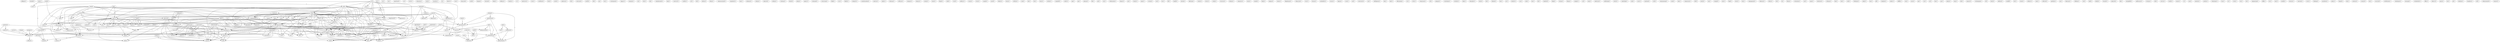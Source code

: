 digraph G {
  pfleeger [ label="pfleeger(1)" ];
  brickell [ label="brickell(1)" ];
  redoc [ label="redoc(1)" ];
  faq [ label="faq(6)" ];
  news [ label="news(4)" ];
  part [ label="part(11)" ];
  xx [ label="xx(1)" ];
  crypt [ label="crypt(5)" ];
  tenth [ label="tenth(1)" ];
  dav [ label="dav(1)" ];
  bri [ label="bri(1)" ];
  sha [ label="sha(1)" ];
  paperback [ label="paperback(1)" ];
  standard [ label="standard(6)" ];
  number [ label="number(5)" ];
  dependence [ label="dependence(1)" ];
  plaintext [ label="plaintext(1)" ];
  watch [ label="watch(1)" ];
  key [ label="key(5)" ];
  sufficiency [ label="sufficiency(1)" ];
  examination [ label="examination(1)" ];
  generator [ label="generator(2)" ];
  cryptography [ label="cryptography(15)" ];
  theory [ label="theory(11)" ];
  volume [ label="volume(3)" ];
  ufc [ label="ufc(1)" ];
  cbw [ label="cbw(1)" ];
  institute [ label="institute(2)" ];
  analysis [ label="analysis(3)" ];
  des [ label="des(2)" ];
  history [ label="history(4)" ];
  au [ label="au(1)" ];
  yovtis [ label="yovtis(1)" ];
  relaxation [ label="relaxation(1)" ];
  study [ label="study(1)" ];
  claredon [ label="claredon(1)" ];
  dc [ label="dc(1)" ];
  liberty [ label="liberty(1)" ];
  rose [ label="rose(1)" ];
  kozaczuk [ label="kozaczuk(1)" ];
  yardl [ label="yardl(1)" ];
  bergen [ label="bergen(1)" ];
  tutorial [ label="tutorial(2)" ];
  comp [ label="comp(8)" ];
  unix [ label="unix(2)" ];
  talk [ label="talk(1)" ];
  eff [ label="eff(4)" ];
  privacy [ label="privacy(9)" ];
  security [ label="security(20)" ];
  compression [ label="compression(2)" ];
  society [ label="society(2)" ];
  org [ label="org(2)" ];
  rsa [ label="rsa(2)" ];
  discussion [ label="discussion(6)" ];
  com [ label="com(5)" ];
  beker [ label="beker(1)" ];
  defense [ label="defense(1)" ];
  hinsley [ label="hinsley(1)" ];
  conference [ label="conference(4)" ];
  field [ label="field(2)" ];
  cryptology [ label="cryptology(12)" ];
  journal [ label="journal(11)" ];
  crypto [ label="crypto(4)" ];
  xv [ label="xv(1)" ];
  math [ label="math(4)" ];
  edu [ label="edu(6)" ];
  ncsu [ label="ncsu(1)" ];
  hardcover [ label="hardcover(1)" ];
  rotor [ label="rotor(1)" ];
  certificate [ label="certificate(1)" ];
  department [ label="department(3)" ];
  ask [ label="ask(1)" ];
  kruh [ label="kruh(2)" ];
  north [ label="north(1)" ];
  anderson [ label="anderson(1)" ];
  bih [ label="bih(1)" ];
  austcrypt [ label="austcrypt(1)" ];
  purtill [ label="purtill(1)" ];
  left [ label="left(1)" ];
  pa [ label="pa(1)" ];
  boy [ label="boy(1)" ];
  cryptogram [ label="cryptogram(2)" ];
  meyer [ label="meyer(3)" ];
  computer [ label="computer(13)" ];
  dimension [ label="dimension(1)" ];
  encryption [ label="encryption(13)" ];
  gurus [ label="gurus(1)" ];
  loki [ label="loki(1)" ];
  cryptanalysis [ label="cryptanalysis(6)" ];
  cryptanalysis [ label="cryptanalysis(1)" ];
  secrecy [ label="secrecy(2)" ];
  authentication [ label="authentication(4)" ];
  wppass [ label="wppass(1)" ];
  program [ label="program(1)" ];
  sin [ label="sin(1)" ];
  hellman [ label="hellman(2)" ];
  introduction [ label="introduction(3)" ];
  mail [ label="mail(5)" ];
  zip [ label="zip(1)" ];
  pc [ label="pc(1)" ];
  uwasa [ label="uwasa(1)" ];
  garbo [ label="garbo(1)" ];
  util [ label="util(1)" ];
  luby [ label="luby(1)" ];
  lak [ label="lak(1)" ];
  cryptologia [ label="cryptologia(9)" ];
  vol [ label="vol(9)" ];
  design [ label="design(3)" ];
  substitution [ label="substitution(3)" ];
  permutation [ label="permutation(2)" ];
  cl [ label="cl(3)" ];
  msu [ label="msu(1)" ];
  ftp [ label="ftp(2)" ];
  newdes [ label="newdes(1)" ];
  ac [ label="ac(2)" ];
  tar [ label="tar(3)" ];
  pub [ label="pub(9)" ];
  book [ label="book(3)" ];
  cam [ label="cam(2)" ];
  uk [ label="uk(1)" ];
  lpf [ label="lpf(1)" ];
  rfc [ label="rfc(1)" ];
  usenet [ label="usenet(2)" ];
  merit [ label="merit(1)" ];
  hamradio [ label="hamradio(1)" ];
  packet [ label="packet(1)" ];
  encipherment [ label="encipherment(1)" ];
  algorithm [ label="algorithm(5)" ];
  error [ label="error(1)" ];
  figure [ label="figure(2)" ];
  kam [ label="kam(2)" ];
  construct [ label="construct(1)" ];
  yardley [ label="yardley(1)" ];
  oz [ label="oz(1)" ];
  bin [ label="bin(1)" ];
  bsd [ label="bsd(1)" ];
  funet [ label="funet(1)" ];
  ox [ label="ox(1)" ];
  psy [ label="psy(1)" ];
  rtfm [ label="rtfm(1)" ];
  mit [ label="mit(2)" ];
  art [ label="art(1)" ];
  bet [ label="bet(1)" ];
  rainbow [ label="rainbow(1)" ];
  rest [ label="rest(1)" ];
  read [ label="read(2)" ];
  series [ label="series(1)" ];
  inform [ label="inform(2)" ];
  obtain [ label="obtain(1)" ];
  communication [ label="communication(3)" ];
  complexity [ label="complexity(1)" ];
  hum [ label="hum(1)" ];
  mckenzie [ label="mckenzie(1)" ];
  saloma [ label="saloma(1)" ];
  piepryzk [ label="piepryzk(1)" ];
  indiana [ label="indiana(1)" ];
  tuchman [ label="tuchman(1)" ];
  feistel [ label="feistel(2)" ];
  springer [ label="springer(4)" ];
  phone [ label="phone(1)" ];
  agency [ label="agency(1)" ];
  command [ label="command(1)" ];
  processing [ label="processing(1)" ];
  ftpbk [ label="ftpbk(1)" ];
  ross [ label="ross(1)" ];
  information [ label="information(8)" ];
  ed [ label="ed(2)" ];
  khafre [ label="khafre(1)" ];
  integrity [ label="integrity(1)" ];
  psuedorandom [ label="psuedorandom(2)" ];
  america [ label="america(1)" ];
  cipher [ label="cipher(1)" ];
  sherman [ label="sherman(1)" ];
  software [ label="software(1)" ];
  company [ label="company(1)" ];
  research [ label="research(2)" ];
  see [ label="see(1)" ];
  shimizu [ label="shimizu(1)" ];
  want [ label="want(1)" ];
  reader [ label="reader(1)" ];
  primer [ label="primer(1)" ];
  orange [ label="orange(1)" ];
  haute [ label="haute(1)" ];
  ftpmd [ label="ftpmd(1)" ];
  cited [ label="cited(1)" ];
  word [ label="word(1)" ];
  address [ label="address(1)" ];
  ftprf [ label="ftprf(2)" ];
  ucsd [ label="ucsd(1)" ];
  wayne [ label="wayne(1)" ];
  rivest [ label="rivest(1)" ];
  sample [ label="sample(1)" ];
  proof [ label="proof(1)" ];
  comment [ label="comment(2)" ];
  source [ label="source(1)" ];
  hebern [ label="hebern(1)" ];
  dea [ label="dea(2)" ];
  house [ label="house(1)" ];
  odlyzko [ label="odlyzko(1)" ];
  road [ label="road(1)" ];
  abu [ label="abu(1)" ];
  association [ label="association(2)" ];
  puzzle [ label="puzzle(2)" ];
  frie [ label="frie(1)" ];
  boyar [ label="boyar(1)" ];
  bro [ label="bro(2)" ];
  october [ label="october(1)" ];
  campbell [ label="campbell(1)" ];
  snefru [ label="snefru(1)" ];
  age [ label="age(1)" ];
  gm [ label="gm(1)" ];
  german [ label="german(1)" ];
  file [ label="file(1)" ];
  pat [ label="pat(1)" ];
  eurocrypt [ label="eurocrypt(1)" ];
  xxx [ label="xxx(1)" ];
  lichtenstein [ label="lichtenstein(1)" ];
  shamir [ label="shamir(2)" ];
  jan [ label="jan(1)" ];
  hunter [ label="hunter(1)" ];
  park [ label="park(5)" ];
  solution [ label="solution(2)" ];
  note [ label="note(1)" ];
  piper [ label="piper(1)" ];
  survey [ label="survey(3)" ];
  system [ label="system(2)" ];
  yao [ label="yao(2)" ];
  kru [ label="kru(1)" ];
  hill [ label="hill(1)" ];
  bamfd [ label="bamfd(1)" ];
  davida [ label="davida(1)" ];
  inferring [ label="inferring(1)" ];
  wesley [ label="wesley(2)" ];
  dover [ label="dover(2)" ];
  block [ label="block(2)" ];
  sorkin [ label="sorkin(1)" ];
  structure [ label="structure(1)" ];
  hulman [ label="hulman(1)" ];
  commerce [ label="commerce(1)" ];
  war [ label="war(2)" ];
  xerox [ label="xerox(1)" ];
  meade [ label="meade(1)" ];
  ftpob [ label="ftpob(1)" ];
  index [ label="index(2)" ];
  pgp [ label="pgp(1)" ];
  enigma [ label="enigma(3)" ];
  wiener [ label="wiener(1)" ];
  feigenbaum [ label="feigenbaum(1)" ];
  computing [ label="computing(3)" ];
  transition [ label="transition(1)" ];
  chinacrypt [ label="chinacrypt(1)" ];
  story [ label="story(1)" ];
  bureau [ label="bureau(1)" ];
  probability [ label="probability(1)" ];
  course [ label="course(1)" ];
  laguna [ label="laguna(1)" ];
  issue [ label="issue(1)" ];
  md [ label="md(1)" ];
  university [ label="university(4)" ];
  verlag [ label="verlag(4)" ];
  cae [ label="cae(1)" ];
  intelligence [ label="intelligence(1)" ];
  kah [ label="kah(3)" ];
  list [ label="list(1)" ];
  reference [ label="reference(3)" ];
  den [ label="den(1)" ];
  kent [ label="kent(1)" ];
  eurocrypt [ label="eurocrypt(2)" ];
  ripem [ label="ripem(1)" ];
  alternating [ label="alternating(1)" ];
  arithmetic [ label="arithmetic(1)" ];
  megabit [ label="megabit(1)" ];
  supports [ label="supports(1)" ];
  sor [ label="sor(1)" ];
  silvio [ label="silvio(1)" ];
  symposium [ label="symposium(1)" ];
  std [ label="std(1)" ];
  penguin [ label="penguin(1)" ];
  cryptologic [ label="cryptologic(1)" ];
  includes [ label="includes(1)" ];
  world [ label="world(2)" ];
  kahn [ label="kahn(1)" ];
  alt [ label="alt(5)" ];
  december [ label="december(1)" ];
  wiley [ label="wiley(4)" ];
  hel [ label="hel(1)" ];
  holland [ label="holland(1)" ];
  linn [ label="linn(1)" ];
  pri [ label="pri(1)" ];
  herbert [ label="herbert(1)" ];
  usa [ label="usa(1)" ];
  publisher [ label="publisher(2)" ];
  john [ label="john(1)" ];
  koz [ label="koz(1)" ];
  kul [ label="kul(1)" ];
  bamford [ label="bamford(1)" ];
  ftppk [ label="ftppk(1)" ];
  stream [ label="stream(1)" ];
  biham [ label="biham(1)" ];
  spinger [ label="spinger(1)" ];
  sal [ label="sal(1)" ];
  prep [ label="prep(1)" ];
  obsoletes [ label="obsoletes(2)" ];
  generate [ label="generate(1)" ];
  group [ label="group(3)" ];
  operation [ label="operation(2)" ];
  patterson [ label="patterson(1)" ];
  publishing [ label="publishing(2)" ];
  artech [ label="artech(1)" ];
  cambridge [ label="cambridge(1)" ];
  yale [ label="yale(1)" ];
  massey [ label="massey(3)" ];
  proposal [ label="proposal(1)" ];
  assoc [ label="assoc(1)" ];
  machine [ label="machine(4)" ];
  york [ label="york(1)" ];
  programming [ label="programming(1)" ];
  send [ label="send(1)" ];
  press [ label="press(10)" ];
  alan [ label="alan(1)" ];
  comparison [ label="comparison(1)" ];
  bell [ label="bell(2)" ];
  portal [ label="portal(1)" ];
  cup [ label="cup(1)" ];
  rueppel [ label="rueppel(1)" ];
  edition [ label="edition(2)" ];
  play [ label="play(1)" ];
  ftppf [ label="ftppf(1)" ];
  davio [ label="davio(1)" ];
  ben [ label="ben(1)" ];
  management [ label="management(1)" ];
  balenson [ label="balenson(1)" ];
  ellison [ label="ellison(1)" ];
  lub [ label="lub(1)" ];
  bi [ label="bi(1)" ];
  ftpwp [ label="ftpwp(1)" ];
  box [ label="box(2)" ];
  evaluation [ label="evaluation(1)" ];
  carl [ label="carl(1)" ];
  name [ label="name(1)" ];
  hardware [ label="hardware(1)" ];
  soloman [ label="soloman(1)" ];
  feal [ label="feal(1)" ];
  text [ label="text(1)" ];
  code [ label="code(1)" ];
  friedman [ label="friedman(2)" ];
  poker [ label="poker(1)" ];
  knu [ label="knu(1)" ];
  pfl [ label="pfl(1)" ];
  chamber [ label="chamber(1)" ];
  sinkov [ label="sinkov(1)" ];
  mifflin [ label="mifflin(1)" ];
  one [ label="one(1)" ];
  price [ label="price(1)" ];
  gai [ label="gai(1)" ];
  rue [ label="rue(1)" ];
  jul [ label="jul(1)" ];
  cipher [ label="cipher(1)" ];
  lem [ label="lem(1)" ];
  gar [ label="gar(1)" ];
  palace [ label="palace(1)" ];
  time [ label="time(1)" ];
  kob [ label="kob(1)" ];
  january [ label="january(2)" ];
  wiretapping [ label="wiretapping(1)" ];
  ell [ label="ell(1)" ];
  david [ label="david(1)" ];
  addison [ label="addison(2)" ];
  rackoff [ label="rackoff(1)" ];
  fort [ label="fort(1)" ];
  street [ label="street(1)" ];
  military [ label="military(1)" ];
  american [ label="american(2)" ];
  siam [ label="siam(1)" ];
  editorial [ label="editorial(1)" ];
  goethals [ label="goethals(1)" ];
  ma [ label="ma(1)" ];
  kinnucan [ label="kinnucan(1)" ];
  cryptologia [ label="cryptologia(1)" ];
  dedham [ label="dedham(1)" ];
  wel [ label="wel(2)" ];
  shafi [ label="shafi(1)" ];
  kaliski [ label="kaliski(1)" ];
  burnett [ label="burnett(1)" ];
  pieprzyk [ label="pieprzyk(1)" ];
  ifip [ label="ifip(1)" ];
  ieee [ label="ieee(10)" ];
  springfield [ label="springfield(1)" ];
  goldwasser [ label="goldwasser(1)" ];
  rowman [ label="rowman(1)" ];
  hall [ label="hall(1)" ];
  service [ label="service(1)" ];
  lucifer [ label="lucifer(2)" ];
  moore [ label="moore(1)" ];
  st [ label="st(1)" ];
  acm [ label="acm(2)" ];
  mention [ label="mention(1)" ];
  gordon [ label="gordon(1)" ];
  technology [ label="technology(1)" ];
  lynn [ label="lynn(1)" ];
  ny [ label="ny(1)" ];
  write [ label="write(1)" ];
  bra [ label="bra(1)" ];
  shi [ label="shi(1)" ];
  engineering [ label="engineering(1)" ];
  diffie [ label="diffie(1)" ];
  eve [ label="eve(1)" ];
  mey [ label="mey(2)" ];
  merkle [ label="merkle(1)" ];
  dawson [ label="dawson(1)" ];
  vanstone [ label="vanstone(1)" ];
  cover [ label="cover(1)" ];
  thinking [ label="thinking(1)" ];
  gustafson [ label="gustafson(1)" ];
  galois [ label="galois(1)" ];
  lempel [ label="lempel(1)" ];
  kon [ label="kon(1)" ];
  prentice [ label="prentice(1)" ];
  science [ label="science(3)" ];
  ber [ label="ber(1)" ];
  auscrypt [ label="auscrypt(2)" ];
  certification [ label="certification(1)" ];
  weinberger [ label="weinberger(1)" ];
  message [ label="message(1)" ];
  wordperfect [ label="wordperfect(1)" ];
  office [ label="office(1)" ];
  seberry [ label="seberry(2)" ];
  garon [ label="garon(1)" ];
  hut [ label="hut(1)" ];
  gil [ label="gil(1)" ];
  konheim [ label="konheim(1)" ];
  houghton [ label="houghton(1)" ];
  call [ label="call(1)" ];
  enhancement [ label="enhancement(4)" ];
  mcgraw [ label="mcgraw(1)" ];
  faq -> news [ label="1" ];
  faq -> part [ label="5" ];
  faq -> xx [ label="2" ];
  faq -> crypt [ label="1" ];
  faq -> tenth [ label="3" ];
  standard -> number [ label="1" ];
  standard -> dependence [ label="1" ];
  standard -> plaintext [ label="1" ];
  standard -> watch [ label="1" ];
  standard -> key [ label="1" ];
  standard -> sufficiency [ label="1" ];
  standard -> examination [ label="1" ];
  number -> generator [ label="1" ];
  number -> cryptography [ label="1" ];
  number -> theory [ label="1" ];
  volume -> ufc [ label="1" ];
  volume -> crypt [ label="1" ];
  volume -> cbw [ label="1" ];
  institute -> analysis [ label="1" ];
  institute -> des [ label="1" ];
  institute -> history [ label="1" ];
  analysis -> history [ label="1" ];
  comp -> ufc [ label="1" ];
  comp -> news [ label="1" ];
  comp -> unix [ label="2" ];
  comp -> talk [ label="1" ];
  comp -> eff [ label="2" ];
  comp -> privacy [ label="1" ];
  comp -> security [ label="1" ];
  comp -> crypt [ label="1" ];
  comp -> cbw [ label="1" ];
  comp -> compression [ label="1" ];
  comp -> society [ label="1" ];
  comp -> org [ label="2" ];
  rsa -> discussion [ label="1" ];
  rsa -> com [ label="1" ];
  conference -> field [ label="1" ];
  conference -> cryptology [ label="1" ];
  conference -> journal [ label="1" ];
  conference -> crypto [ label="1" ];
  math -> edu [ label="1" ];
  math -> ncsu [ label="1" ];
  math -> discussion [ label="2" ];
  department -> ask [ label="1" ];
  news -> part [ label="1" ];
  news -> xx [ label="1" ];
  news -> talk [ label="1" ];
  news -> cryptography [ label="1" ];
  news -> eff [ label="1" ];
  news -> crypt [ label="1" ];
  news -> org [ label="1" ];
  meyer -> dependence [ label="1" ];
  meyer -> plaintext [ label="1" ];
  meyer -> computer [ label="1" ];
  meyer -> dimension [ label="1" ];
  meyer -> security [ label="1" ];
  meyer -> key [ label="1" ];
  meyer -> encryption [ label="1" ];
  meyer -> gurus [ label="1" ];
  loki -> cryptanalysis [ label="1" ];
  loki -> cryptanalysis [ label="1" ];
  loki -> secrecy [ label="1" ];
  loki -> authentication [ label="1" ];
  hellman -> key [ label="1" ];
  hellman -> introduction [ label="1" ];
  mail -> zip [ label="1" ];
  mail -> pc [ label="1" ];
  mail -> ask [ label="1" ];
  mail -> uwasa [ label="1" ];
  mail -> garbo [ label="1" ];
  mail -> util [ label="1" ];
  cryptologia -> cryptology [ label="1" ];
  cryptologia -> history [ label="1" ];
  cryptologia -> journal [ label="1" ];
  cryptologia -> crypto [ label="1" ];
  cryptologia -> vol [ label="3" ];
  design -> substitution [ label="1" ];
  design -> encryption [ label="1" ];
  design -> permutation [ label="1" ];
  cl -> edu [ label="2" ];
  cl -> msu [ label="2" ];
  cl -> ftp [ label="2" ];
  cl -> newdes [ label="2" ];
  cl -> ac [ label="1" ];
  cl -> tar [ label="2" ];
  cl -> pub [ label="2" ];
  cl -> book [ label="2" ];
  cl -> crypt [ label="2" ];
  cl -> com [ label="2" ];
  cl -> cam [ label="1" ];
  cl -> uk [ label="1" ];
  edu -> ftp [ label="1" ];
  edu -> lpf [ label="1" ];
  edu -> part [ label="1" ];
  edu -> xx [ label="1" ];
  edu -> rfc [ label="2" ];
  edu -> cryptography [ label="1" ];
  edu -> usenet [ label="1" ];
  edu -> newdes [ label="1" ];
  edu -> tar [ label="3" ];
  edu -> pub [ label="3" ];
  edu -> des [ label="2" ];
  edu -> book [ label="1" ];
  edu -> crypt [ label="1" ];
  edu -> merit [ label="2" ];
  edu -> com [ label="1" ];
  edu -> crypto [ label="2" ];
  edu -> hamradio [ label="2" ];
  edu -> packet [ label="2" ];
  algorithm -> error [ label="1" ];
  algorithm -> figure [ label="1" ];
  ftp -> part [ label="1" ];
  ftp -> unix [ label="6" ];
  ftp -> xx [ label="1" ];
  ftp -> cryptography [ label="1" ];
  ftp -> usenet [ label="5" ];
  ftp -> oz [ label="2" ];
  ftp -> bin [ label="3" ];
  ftp -> bsd [ label="3" ];
  ftp -> funet [ label="2" ];
  ftp -> ac [ label="1" ];
  ftp -> security [ label="2" ];
  ftp -> tar [ label="2" ];
  ftp -> pub [ label="3" ];
  ftp -> des [ label="5" ];
  ftp -> book [ label="1" ];
  ftp -> crypt [ label="1" ];
  ftp -> ox [ label="1" ];
  ftp -> cbw [ label="3" ];
  ftp -> com [ label="3" ];
  ftp -> psy [ label="2" ];
  ftp -> rtfm [ label="1" ];
  ftp -> uk [ label="1" ];
  ftp -> mit [ label="1" ];
  substitution -> encryption [ label="1" ];
  substitution -> permutation [ label="2" ];
  part -> xx [ label="1" ];
  part -> zip [ label="1" ];
  part -> pc [ label="1" ];
  part -> uwasa [ label="1" ];
  part -> rainbow [ label="1" ];
  part -> rest [ label="1" ];
  part -> book [ label="1" ];
  part -> read [ label="1" ];
  part -> garbo [ label="1" ];
  part -> util [ label="1" ];
  part -> tenth [ label="2" ];
  part -> series [ label="1" ];
  unix -> oz [ label="1" ];
  unix -> security [ label="1" ];
  unix -> tar [ label="1" ];
  unix -> des [ label="1" ];
  unix -> crypt [ label="1" ];
  unix -> cbw [ label="1" ];
  unix -> com [ label="1" ];
  unix -> psy [ label="1" ];
  springer -> history [ label="1" ];
  information -> cryptology [ label="1" ];
  information -> ed [ label="2" ];
  information -> journal [ label="1" ];
  information -> crypto [ label="1" ];
  computer -> research [ label="1" ];
  computer -> ask [ label="1" ];
  computer -> security [ label="2" ];
  computer -> des [ label="3" ];
  computer -> cryptology [ label="1" ];
  computer -> ed [ label="2" ];
  computer -> theory [ label="1" ];
  computer -> see [ label="1" ];
  rfc -> want [ label="1" ];
  rfc -> crypt [ label="1" ];
  rfc -> read [ label="1" ];
  rfc -> reader [ label="1" ];
  orange -> newdes [ label="1" ];
  orange -> tar [ label="1" ];
  orange -> pub [ label="1" ];
  orange -> crypt [ label="1" ];
  orange -> com [ label="1" ];
  ftprf -> uwasa [ label="1" ];
  ftprf -> tar [ label="1" ];
  ftprf -> des [ label="1" ];
  ftprf -> ucsd [ label="1" ];
  ftprf -> history [ label="1" ];
  ftprf -> merit [ label="1" ];
  ftprf -> garbo [ label="1" ];
  ftprf -> util [ label="1" ];
  ftprf -> crypto [ label="1" ];
  ftprf -> hamradio [ label="1" ];
  ftprf -> packet [ label="1" ];
  cryptography -> security [ label="1" ];
  cryptography -> crypt [ label="1" ];
  cryptography -> tenth [ label="2" ];
  research -> history [ label="1" ];
  research -> theory [ label="1" ];
  comment -> field [ label="1" ];
  comment -> source [ label="1" ];
  dea -> error [ label="1" ];
  dea -> figure [ label="1" ];
  association -> history [ label="1" ];
  association -> puzzle [ label="1" ];
  usenet -> crypt [ label="1" ];
  usenet -> cbw [ label="1" ];
  bro -> des [ label="1" ];
  bro -> ed [ label="1" ];
  bro -> secrecy [ label="1" ];
  bro -> authentication [ label="1" ];
  eurocrypt -> field [ label="1" ];
  eurocrypt -> cryptology [ label="1" ];
  eurocrypt -> journal [ label="1" ];
  eurocrypt -> crypto [ label="1" ];
  eff -> discussion [ label="1" ];
  park -> solution [ label="1" ];
  park -> note [ label="1" ];
  privacy -> security [ label="1" ];
  privacy -> introduction [ label="1" ];
  privacy -> garbo [ label="1" ];
  privacy -> util [ label="1" ];
  privacy -> org [ label="1" ];
  survey -> history [ label="1" ];
  block -> encryption [ label="1" ];
  war -> solution [ label="1" ];
  index -> pgp [ label="1" ];
  computing -> transition [ label="1" ];
  computing -> vol [ label="1" ];
  cryptanalysis -> solution [ label="1" ];
  cryptanalysis -> permutation [ label="1" ];
  verlag -> history [ label="1" ];
  kah -> list [ label="1" ];
  kah -> reference [ label="1" ];
  eurocrypt -> field [ label="1" ];
  eurocrypt -> cryptology [ label="1" ];
  eurocrypt -> journal [ label="1" ];
  eurocrypt -> crypto [ label="1" ];
  ac -> ox [ label="1" ];
  security -> tar [ label="1" ];
  security -> des [ label="2" ];
  security -> cryptology [ label="1" ];
  security -> ed [ label="1" ];
  security -> com [ label="1" ];
  security -> theory [ label="1" ];
  security -> psy [ label="1" ];
  security -> pgp [ label="2" ];
  security -> ripem [ label="1" ];
  security -> see [ label="1" ];
  field -> arithmetic [ label="1" ];
  field -> megabit [ label="1" ];
  field -> supports [ label="1" ];
  world -> solution [ label="1" ];
  alt -> compression [ label="1" ];
  alt -> society [ label="1" ];
  alt -> pgp [ label="2" ];
  alt -> ripem [ label="1" ];
  publisher -> source [ label="1" ];
  tar -> book [ label="1" ];
  tar -> crypt [ label="1" ];
  tar -> merit [ label="1" ];
  tar -> com [ label="2" ];
  tar -> psy [ label="1" ];
  key -> garbo [ label="1" ];
  key -> util [ label="1" ];
  pub -> des [ label="7" ];
  pub -> error [ label="1" ];
  pub -> book [ label="1" ];
  pub -> crypt [ label="2" ];
  pub -> figure [ label="1" ];
  pub -> com [ label="3" ];
  pub -> psy [ label="2" ];
  obsoletes -> crypt [ label="1" ];
  obsoletes -> read [ label="1" ];
  obsoletes -> reader [ label="1" ];
  des -> sufficiency [ label="1" ];
  des -> crypt [ label="2" ];
  des -> generate [ label="1" ];
  des -> merit [ label="1" ];
  des -> group [ label="1" ];
  des -> cbw [ label="1" ];
  des -> com [ label="1" ];
  des -> cryptanalysis [ label="1" ];
  des -> psy [ label="1" ];
  des -> examination [ label="1" ];
  operation -> error [ label="1" ];
  operation -> figure [ label="1" ];
  massey -> proposal [ label="1" ];
  massey -> cryptology [ label="2" ];
  massey -> introduction [ label="2" ];
  massey -> encryption [ label="1" ];
  cryptology -> history [ label="1" ];
  cryptology -> ed [ label="2" ];
  cryptology -> journal [ label="1" ];
  cryptology -> theory [ label="1" ];
  cryptology -> transition [ label="1" ];
  cryptology -> vol [ label="2" ];
  cryptology -> see [ label="1" ];
  press -> solution [ label="1" ];
  press -> ed [ label="1" ];
  press -> note [ label="1" ];
  history -> edition [ label="1" ];
  book -> series [ label="1" ];
  box -> com [ label="1" ];
  reference -> permutation [ label="1" ];
  reference -> cryptanalysis [ label="1" ];
  crypt -> read [ label="1" ];
  crypt -> com [ label="1" ];
  crypt -> tenth [ label="2" ];
  crypt -> reader [ label="1" ];
  discussion -> compression [ label="1" ];
  discussion -> society [ label="1" ];
  discussion -> ripem [ label="1" ];
  journal -> puzzle [ label="2" ];
  journal -> vol [ label="3" ];
  american -> puzzle [ label="1" ];
  encryption -> gurus [ label="1" ];
  encryption -> examination [ label="1" ];
  cam -> uk [ label="1" ];
  theory -> crypto [ label="1" ];
  theory -> vol [ label="1" ];
  cryptologia -> crypto [ label="1" ];
  cryptologia -> vol [ label="3" ];
  pgp -> ripem [ label="1" ];
  ieee -> crypto [ label="1" ];
}
